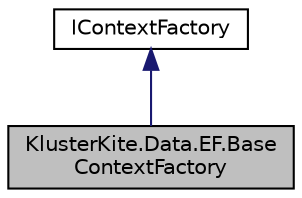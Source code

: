 digraph "KlusterKite.Data.EF.BaseContextFactory"
{
  edge [fontname="Helvetica",fontsize="10",labelfontname="Helvetica",labelfontsize="10"];
  node [fontname="Helvetica",fontsize="10",shape=record];
  Node4 [label="KlusterKite.Data.EF.Base\lContextFactory",height=0.2,width=0.4,color="black", fillcolor="grey75", style="filled", fontcolor="black"];
  Node5 -> Node4 [dir="back",color="midnightblue",fontsize="10",style="solid",fontname="Helvetica"];
  Node5 [label="IContextFactory",height=0.2,width=0.4,color="black", fillcolor="white", style="filled",URL="$interface_kluster_kite_1_1_data_1_1_e_f_1_1_i_context_factory.html",tooltip="Data context creation factory contract "];
}
